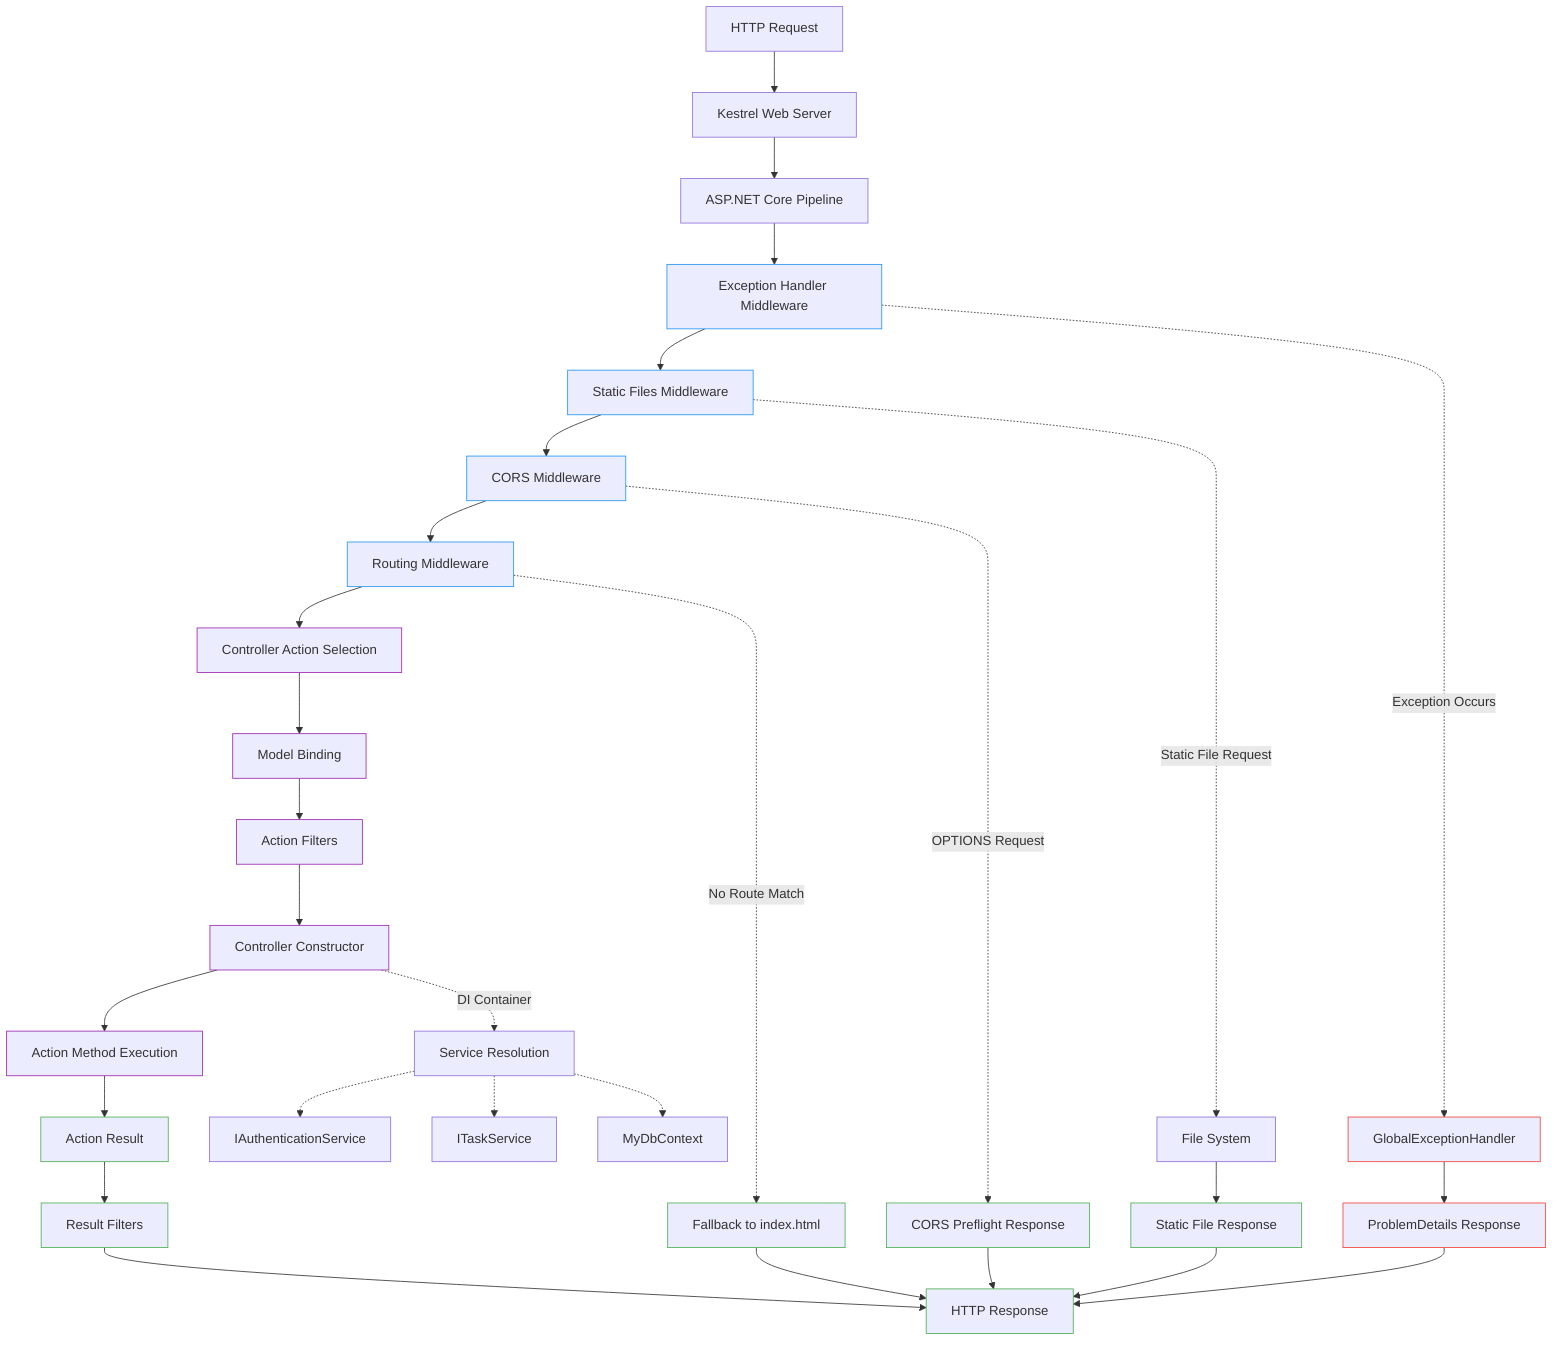 graph TD
    A[HTTP Request] --> B[Kestrel Web Server]
    B --> C[ASP.NET Core Pipeline]
    
    C --> D[Exception Handler Middleware]
    D --> E[Static Files Middleware]
    E --> F[CORS Middleware]
    F --> G[Routing Middleware]
    G --> H[Controller Action Selection]
    
    H --> I[Model Binding]
    I --> J[Action Filters]
    J --> K[Controller Constructor]
    K --> L[Action Method Execution]
    
    L --> M[Action Result]
    M --> N[Result Filters]
    N --> O[HTTP Response]
    
    %% Exception handling path
    D -.->|Exception Occurs| P[GlobalExceptionHandler]
    P --> Q[ProblemDetails Response]
    Q --> O
    
    %% Static file path
    E -.->|Static File Request| R[File System]
    R --> S[Static File Response]
    S --> O
    
    %% CORS preflight
    F -.->|OPTIONS Request| T[CORS Preflight Response]
    T --> O
    
    %% Fallback routing
    G -.->|No Route Match| U[Fallback to index.html]
    U --> O
    
    %% Dependency injection
    K -.->|DI Container| V[Service Resolution]
    V -.-> W[IAuthenticationService]
    V -.-> X[ITaskService]
    V -.-> Y[MyDbContext]
    
    classDef middleware stroke:#2196f3
    classDef controller stroke:#9c27b0
    classDef response stroke:#4caf50
    classDef exception stroke:#f44336
    
    class D,E,F,G middleware
    class H,I,J,K,L controller
    class M,N,O,S,T,U response
    class P,Q exception